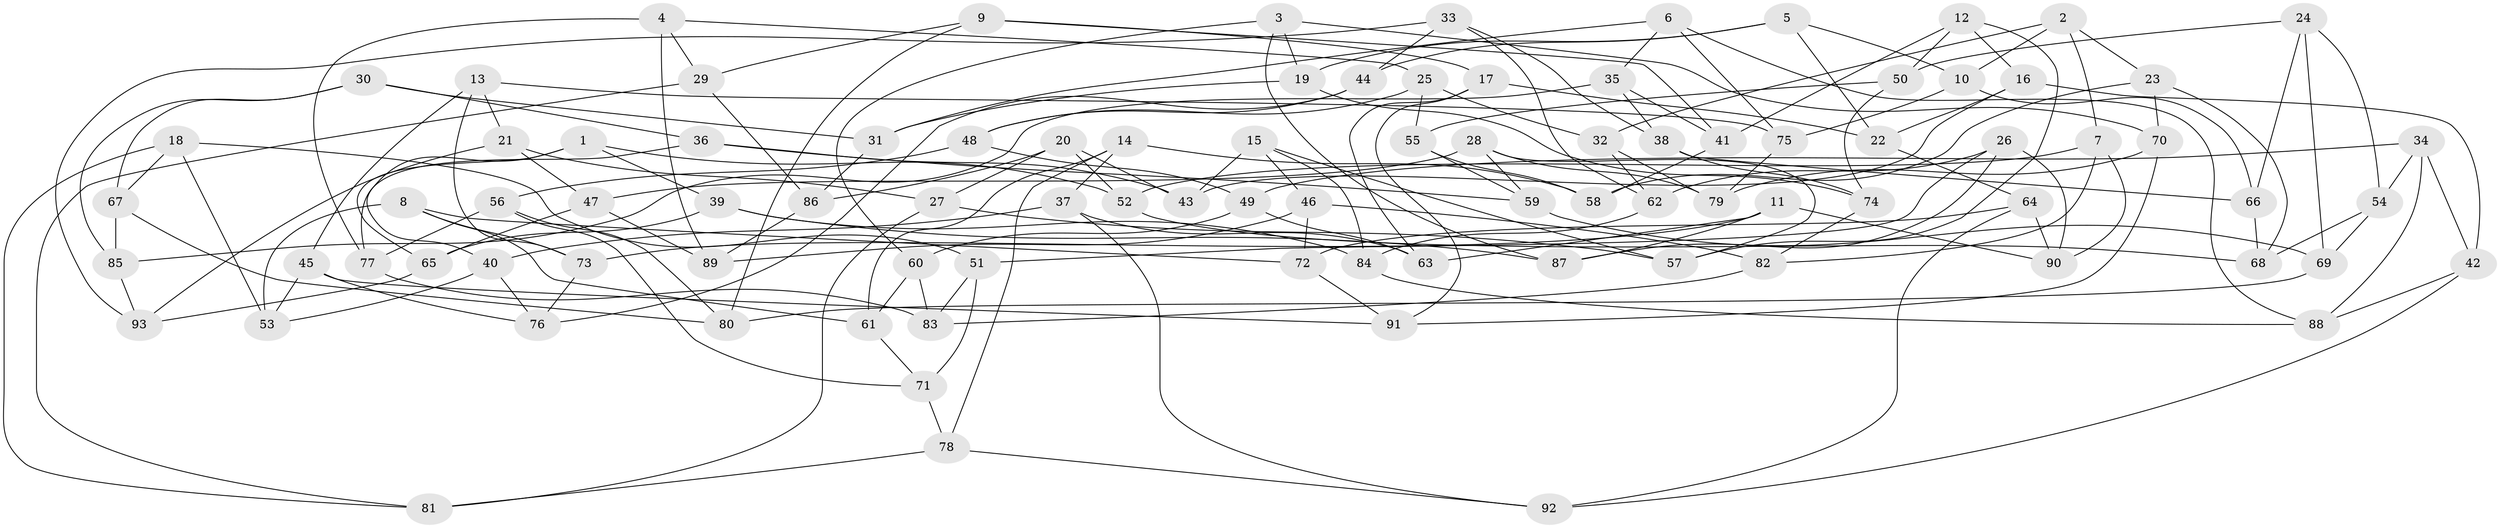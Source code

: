 // Generated by graph-tools (version 1.1) at 2025/38/03/09/25 02:38:04]
// undirected, 93 vertices, 186 edges
graph export_dot {
graph [start="1"]
  node [color=gray90,style=filled];
  1;
  2;
  3;
  4;
  5;
  6;
  7;
  8;
  9;
  10;
  11;
  12;
  13;
  14;
  15;
  16;
  17;
  18;
  19;
  20;
  21;
  22;
  23;
  24;
  25;
  26;
  27;
  28;
  29;
  30;
  31;
  32;
  33;
  34;
  35;
  36;
  37;
  38;
  39;
  40;
  41;
  42;
  43;
  44;
  45;
  46;
  47;
  48;
  49;
  50;
  51;
  52;
  53;
  54;
  55;
  56;
  57;
  58;
  59;
  60;
  61;
  62;
  63;
  64;
  65;
  66;
  67;
  68;
  69;
  70;
  71;
  72;
  73;
  74;
  75;
  76;
  77;
  78;
  79;
  80;
  81;
  82;
  83;
  84;
  85;
  86;
  87;
  88;
  89;
  90;
  91;
  92;
  93;
  1 -- 40;
  1 -- 52;
  1 -- 65;
  1 -- 39;
  2 -- 23;
  2 -- 7;
  2 -- 32;
  2 -- 10;
  3 -- 87;
  3 -- 60;
  3 -- 70;
  3 -- 19;
  4 -- 77;
  4 -- 25;
  4 -- 89;
  4 -- 29;
  5 -- 22;
  5 -- 44;
  5 -- 10;
  5 -- 19;
  6 -- 31;
  6 -- 35;
  6 -- 75;
  6 -- 88;
  7 -- 52;
  7 -- 90;
  7 -- 82;
  8 -- 53;
  8 -- 73;
  8 -- 61;
  8 -- 72;
  9 -- 41;
  9 -- 80;
  9 -- 29;
  9 -- 17;
  10 -- 66;
  10 -- 75;
  11 -- 63;
  11 -- 90;
  11 -- 87;
  11 -- 73;
  12 -- 16;
  12 -- 50;
  12 -- 41;
  12 -- 57;
  13 -- 75;
  13 -- 45;
  13 -- 21;
  13 -- 73;
  14 -- 61;
  14 -- 37;
  14 -- 58;
  14 -- 78;
  15 -- 46;
  15 -- 57;
  15 -- 84;
  15 -- 43;
  16 -- 42;
  16 -- 22;
  16 -- 43;
  17 -- 63;
  17 -- 91;
  17 -- 22;
  18 -- 53;
  18 -- 81;
  18 -- 67;
  18 -- 51;
  19 -- 74;
  19 -- 31;
  20 -- 27;
  20 -- 43;
  20 -- 86;
  20 -- 52;
  21 -- 27;
  21 -- 47;
  21 -- 93;
  22 -- 64;
  23 -- 68;
  23 -- 58;
  23 -- 70;
  24 -- 69;
  24 -- 66;
  24 -- 54;
  24 -- 50;
  25 -- 48;
  25 -- 55;
  25 -- 32;
  26 -- 62;
  26 -- 90;
  26 -- 51;
  26 -- 87;
  27 -- 81;
  27 -- 57;
  28 -- 47;
  28 -- 79;
  28 -- 59;
  28 -- 57;
  29 -- 86;
  29 -- 81;
  30 -- 67;
  30 -- 31;
  30 -- 85;
  30 -- 36;
  31 -- 86;
  32 -- 62;
  32 -- 79;
  33 -- 44;
  33 -- 93;
  33 -- 62;
  33 -- 38;
  34 -- 49;
  34 -- 42;
  34 -- 54;
  34 -- 88;
  35 -- 41;
  35 -- 38;
  35 -- 85;
  36 -- 43;
  36 -- 59;
  36 -- 77;
  37 -- 92;
  37 -- 40;
  37 -- 63;
  38 -- 74;
  38 -- 66;
  39 -- 84;
  39 -- 87;
  39 -- 65;
  40 -- 76;
  40 -- 53;
  41 -- 58;
  42 -- 92;
  42 -- 88;
  44 -- 76;
  44 -- 48;
  45 -- 53;
  45 -- 76;
  45 -- 91;
  46 -- 82;
  46 -- 72;
  46 -- 89;
  47 -- 89;
  47 -- 65;
  48 -- 56;
  48 -- 49;
  49 -- 63;
  49 -- 60;
  50 -- 55;
  50 -- 74;
  51 -- 71;
  51 -- 83;
  52 -- 68;
  54 -- 68;
  54 -- 69;
  55 -- 59;
  55 -- 58;
  56 -- 71;
  56 -- 77;
  56 -- 80;
  59 -- 69;
  60 -- 83;
  60 -- 61;
  61 -- 71;
  62 -- 84;
  64 -- 72;
  64 -- 90;
  64 -- 92;
  65 -- 93;
  66 -- 68;
  67 -- 80;
  67 -- 85;
  69 -- 80;
  70 -- 79;
  70 -- 91;
  71 -- 78;
  72 -- 91;
  73 -- 76;
  74 -- 82;
  75 -- 79;
  77 -- 83;
  78 -- 81;
  78 -- 92;
  82 -- 83;
  84 -- 88;
  85 -- 93;
  86 -- 89;
}
